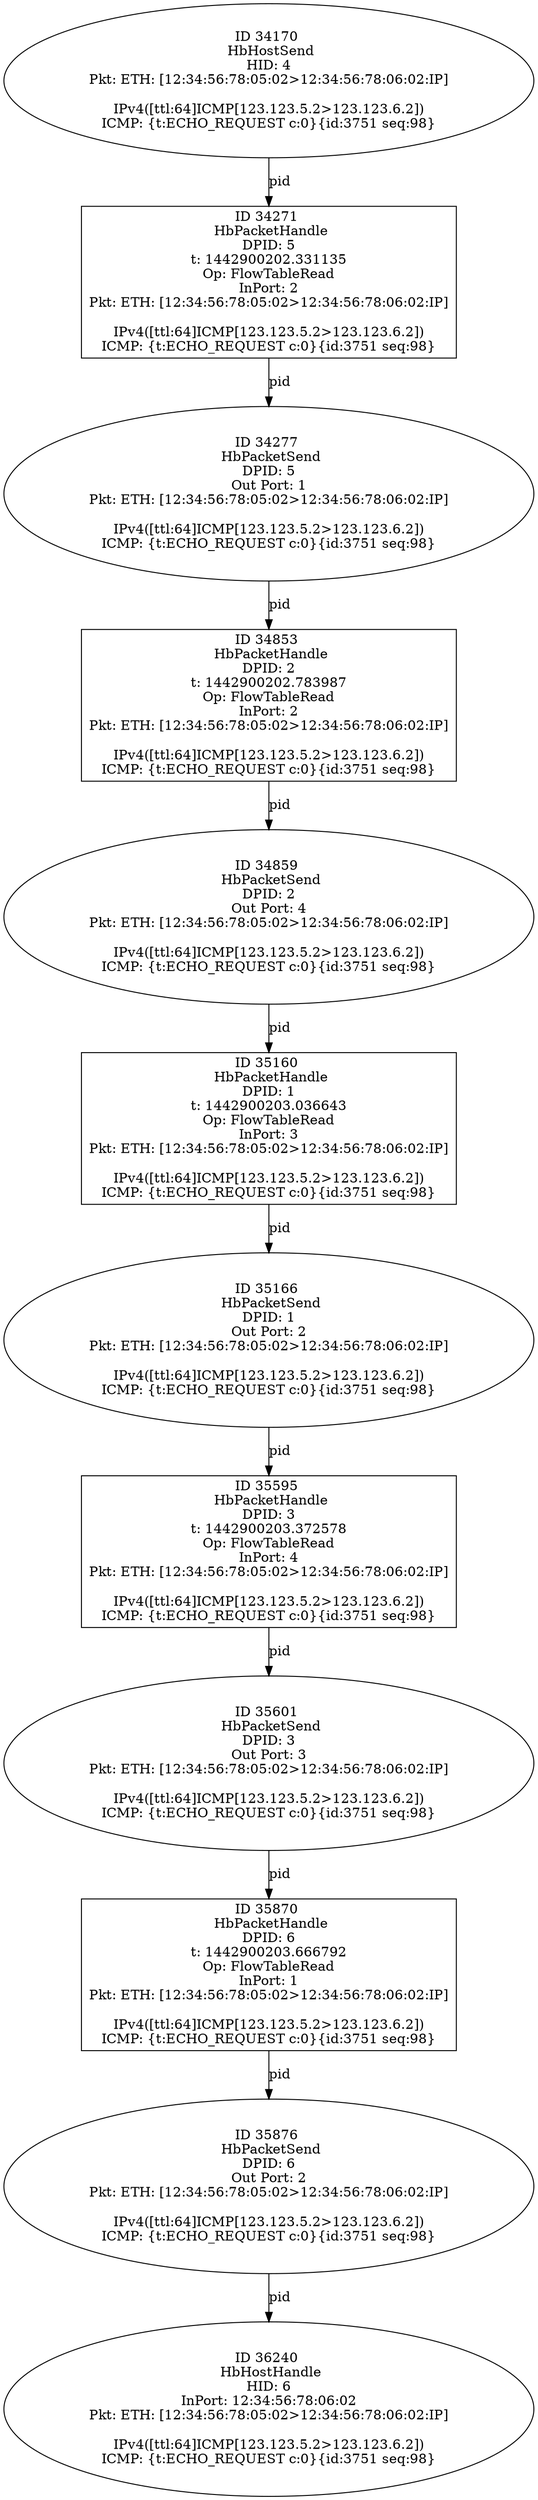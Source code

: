 strict digraph G {
35595 [shape=box, event=<hb_events.HbPacketHandle object at 0x10f250f10>, label="ID 35595 
 HbPacketHandle
DPID: 3
t: 1442900203.372578
Op: FlowTableRead
InPort: 4
Pkt: ETH: [12:34:56:78:05:02>12:34:56:78:06:02:IP]

IPv4([ttl:64]ICMP[123.123.5.2>123.123.6.2])
ICMP: {t:ECHO_REQUEST c:0}{id:3751 seq:98}"];
35876 [shape=oval, event=<hb_events.HbPacketSend object at 0x10f37a750>, label="ID 35876 
 HbPacketSend
DPID: 6
Out Port: 2
Pkt: ETH: [12:34:56:78:05:02>12:34:56:78:06:02:IP]

IPv4([ttl:64]ICMP[123.123.5.2>123.123.6.2])
ICMP: {t:ECHO_REQUEST c:0}{id:3751 seq:98}"];
34853 [shape=box, event=<hb_events.HbPacketHandle object at 0x10efed650>, label="ID 34853 
 HbPacketHandle
DPID: 2
t: 1442900202.783987
Op: FlowTableRead
InPort: 2
Pkt: ETH: [12:34:56:78:05:02>12:34:56:78:06:02:IP]

IPv4([ttl:64]ICMP[123.123.5.2>123.123.6.2])
ICMP: {t:ECHO_REQUEST c:0}{id:3751 seq:98}"];
34859 [shape=oval, event=<hb_events.HbPacketSend object at 0x10eff3710>, label="ID 34859 
 HbPacketSend
DPID: 2
Out Port: 4
Pkt: ETH: [12:34:56:78:05:02>12:34:56:78:06:02:IP]

IPv4([ttl:64]ICMP[123.123.5.2>123.123.6.2])
ICMP: {t:ECHO_REQUEST c:0}{id:3751 seq:98}"];
36240 [shape=oval, event=<hb_events.HbHostHandle object at 0x10f50a510>, label="ID 36240 
 HbHostHandle
HID: 6
InPort: 12:34:56:78:06:02
Pkt: ETH: [12:34:56:78:05:02>12:34:56:78:06:02:IP]

IPv4([ttl:64]ICMP[123.123.5.2>123.123.6.2])
ICMP: {t:ECHO_REQUEST c:0}{id:3751 seq:98}"];
35601 [shape=oval, event=<hb_events.HbPacketSend object at 0x10f257310>, label="ID 35601 
 HbPacketSend
DPID: 3
Out Port: 3
Pkt: ETH: [12:34:56:78:05:02>12:34:56:78:06:02:IP]

IPv4([ttl:64]ICMP[123.123.5.2>123.123.6.2])
ICMP: {t:ECHO_REQUEST c:0}{id:3751 seq:98}"];
35166 [shape=oval, event=<hb_events.HbPacketSend object at 0x10f0daed0>, label="ID 35166 
 HbPacketSend
DPID: 1
Out Port: 2
Pkt: ETH: [12:34:56:78:05:02>12:34:56:78:06:02:IP]

IPv4([ttl:64]ICMP[123.123.5.2>123.123.6.2])
ICMP: {t:ECHO_REQUEST c:0}{id:3751 seq:98}"];
35160 [shape=box, event=<hb_events.HbPacketHandle object at 0x10f0d5a50>, label="ID 35160 
 HbPacketHandle
DPID: 1
t: 1442900203.036643
Op: FlowTableRead
InPort: 3
Pkt: ETH: [12:34:56:78:05:02>12:34:56:78:06:02:IP]

IPv4([ttl:64]ICMP[123.123.5.2>123.123.6.2])
ICMP: {t:ECHO_REQUEST c:0}{id:3751 seq:98}"];
34277 [shape=oval, event=<hb_events.HbPacketSend object at 0x10ee4f790>, label="ID 34277 
 HbPacketSend
DPID: 5
Out Port: 1
Pkt: ETH: [12:34:56:78:05:02>12:34:56:78:06:02:IP]

IPv4([ttl:64]ICMP[123.123.5.2>123.123.6.2])
ICMP: {t:ECHO_REQUEST c:0}{id:3751 seq:98}"];
34170 [shape=oval, event=<hb_events.HbHostSend object at 0x10ee29850>, label="ID 34170 
 HbHostSend
HID: 4
Pkt: ETH: [12:34:56:78:05:02>12:34:56:78:06:02:IP]

IPv4([ttl:64]ICMP[123.123.5.2>123.123.6.2])
ICMP: {t:ECHO_REQUEST c:0}{id:3751 seq:98}"];
35870 [shape=box, event=<hb_events.HbPacketHandle object at 0x10f36dd90>, label="ID 35870 
 HbPacketHandle
DPID: 6
t: 1442900203.666792
Op: FlowTableRead
InPort: 1
Pkt: ETH: [12:34:56:78:05:02>12:34:56:78:06:02:IP]

IPv4([ttl:64]ICMP[123.123.5.2>123.123.6.2])
ICMP: {t:ECHO_REQUEST c:0}{id:3751 seq:98}"];
34271 [shape=box, event=<hb_events.HbPacketHandle object at 0x10ee4f3d0>, label="ID 34271 
 HbPacketHandle
DPID: 5
t: 1442900202.331135
Op: FlowTableRead
InPort: 2
Pkt: ETH: [12:34:56:78:05:02>12:34:56:78:06:02:IP]

IPv4([ttl:64]ICMP[123.123.5.2>123.123.6.2])
ICMP: {t:ECHO_REQUEST c:0}{id:3751 seq:98}"];
35595 -> 35601  [rel=pid, label=pid];
35876 -> 36240  [rel=pid, label=pid];
34853 -> 34859  [rel=pid, label=pid];
34859 -> 35160  [rel=pid, label=pid];
35601 -> 35870  [rel=pid, label=pid];
35870 -> 35876  [rel=pid, label=pid];
35160 -> 35166  [rel=pid, label=pid];
34170 -> 34271  [rel=pid, label=pid];
34271 -> 34277  [rel=pid, label=pid];
35166 -> 35595  [rel=pid, label=pid];
34277 -> 34853  [rel=pid, label=pid];
}
